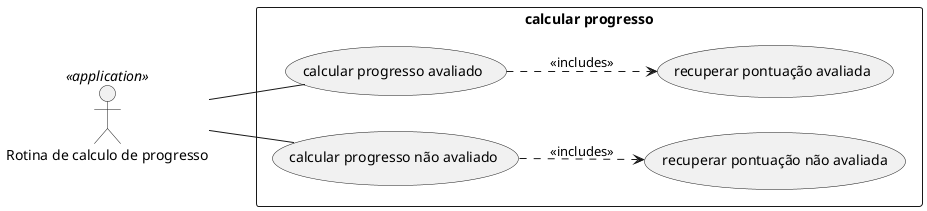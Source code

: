 @startuml
left to right direction
skinparam packagestyle rectangle
:Rotina de calculo de progresso: <<application>> as progresso
rectangle "calcular progresso" {
  progresso -- (calcular progresso avaliado)
  progresso -- (calcular progresso não avaliado)
  (calcular progresso avaliado) ..> (recuperar pontuação avaliada): <<includes>>
  (calcular progresso não avaliado) ..> (recuperar pontuação não avaliada): <<includes>>
  
}
@enduml